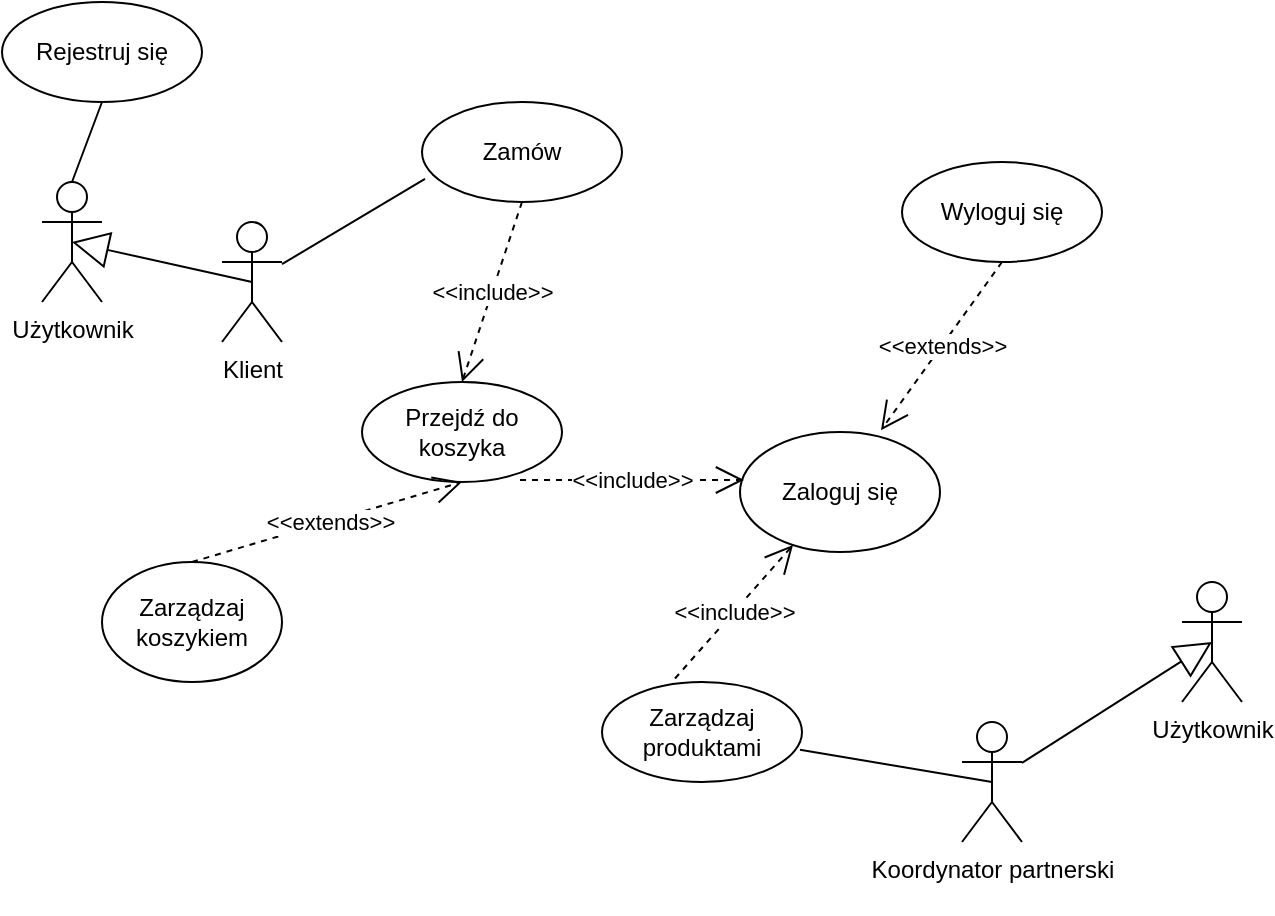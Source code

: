 <mxfile version="24.5.1" type="device">
  <diagram name="Strona-1" id="y1WXwURWoTZNS1ihxhk1">
    <mxGraphModel dx="867" dy="476" grid="1" gridSize="10" guides="1" tooltips="1" connect="1" arrows="1" fold="1" page="1" pageScale="1" pageWidth="827" pageHeight="1169" math="0" shadow="0">
      <root>
        <mxCell id="0" />
        <mxCell id="1" parent="0" />
        <mxCell id="U6Iyll2dZmJljNXI6Z37-1" value="Zaloguj się" style="ellipse;whiteSpace=wrap;html=1;" parent="1" vertex="1">
          <mxGeometry x="429" y="545" width="100" height="60" as="geometry" />
        </mxCell>
        <mxCell id="U6Iyll2dZmJljNXI6Z37-2" value="Koordynator partnerski&lt;div&gt;&lt;br&gt;&lt;/div&gt;" style="shape=umlActor;verticalLabelPosition=bottom;verticalAlign=top;html=1;outlineConnect=0;" parent="1" vertex="1">
          <mxGeometry x="540" y="690" width="30" height="60" as="geometry" />
        </mxCell>
        <mxCell id="U6Iyll2dZmJljNXI6Z37-3" value="Klient" style="shape=umlActor;verticalLabelPosition=bottom;verticalAlign=top;html=1;" parent="1" vertex="1">
          <mxGeometry x="170" y="440" width="30" height="60" as="geometry" />
        </mxCell>
        <mxCell id="U6Iyll2dZmJljNXI6Z37-6" value="Zarządzaj koszykiem" style="ellipse;whiteSpace=wrap;html=1;" parent="1" vertex="1">
          <mxGeometry x="110" y="610" width="90" height="60" as="geometry" />
        </mxCell>
        <mxCell id="U6Iyll2dZmJljNXI6Z37-11" value="Użytkownik" style="shape=umlActor;verticalLabelPosition=bottom;verticalAlign=top;html=1;" parent="1" vertex="1">
          <mxGeometry x="80" y="420" width="30" height="60" as="geometry" />
        </mxCell>
        <mxCell id="U6Iyll2dZmJljNXI6Z37-12" value="" style="endArrow=block;endSize=16;endFill=0;html=1;rounded=0;exitX=0.5;exitY=0.5;exitDx=0;exitDy=0;exitPerimeter=0;entryX=0.5;entryY=0.5;entryDx=0;entryDy=0;entryPerimeter=0;" parent="1" source="U6Iyll2dZmJljNXI6Z37-3" target="U6Iyll2dZmJljNXI6Z37-11" edge="1">
          <mxGeometry width="160" relative="1" as="geometry">
            <mxPoint x="230" y="710" as="sourcePoint" />
            <mxPoint x="390" y="710" as="targetPoint" />
          </mxGeometry>
        </mxCell>
        <mxCell id="U6Iyll2dZmJljNXI6Z37-13" value="Zarządzaj produktami" style="ellipse;whiteSpace=wrap;html=1;" parent="1" vertex="1">
          <mxGeometry x="360" y="670" width="100" height="50" as="geometry" />
        </mxCell>
        <mxCell id="U6Iyll2dZmJljNXI6Z37-14" value="" style="endArrow=none;html=1;rounded=0;strokeColor=default;align=center;verticalAlign=middle;fontFamily=Helvetica;fontSize=11;fontColor=default;labelBackgroundColor=default;exitX=0.5;exitY=0.5;exitDx=0;exitDy=0;exitPerimeter=0;entryX=0.99;entryY=0.678;entryDx=0;entryDy=0;entryPerimeter=0;" parent="1" source="U6Iyll2dZmJljNXI6Z37-2" target="U6Iyll2dZmJljNXI6Z37-13" edge="1">
          <mxGeometry width="50" height="50" relative="1" as="geometry">
            <mxPoint x="510" y="650" as="sourcePoint" />
            <mxPoint x="520" y="760" as="targetPoint" />
          </mxGeometry>
        </mxCell>
        <mxCell id="U6Iyll2dZmJljNXI6Z37-15" value="&amp;lt;&amp;lt;include&amp;gt;&amp;gt;" style="endArrow=open;endSize=12;dashed=1;html=1;rounded=0;exitX=0.365;exitY=-0.035;exitDx=0;exitDy=0;exitPerimeter=0;" parent="1" source="U6Iyll2dZmJljNXI6Z37-13" edge="1" target="U6Iyll2dZmJljNXI6Z37-1">
          <mxGeometry width="160" relative="1" as="geometry">
            <mxPoint x="522" y="639.5" as="sourcePoint" />
            <mxPoint x="470" y="620" as="targetPoint" />
          </mxGeometry>
        </mxCell>
        <mxCell id="U6Iyll2dZmJljNXI6Z37-16" value="&lt;div&gt;Użytkownik&lt;/div&gt;" style="shape=umlActor;verticalLabelPosition=bottom;verticalAlign=top;html=1;outlineConnect=0;" parent="1" vertex="1">
          <mxGeometry x="650" y="620" width="30" height="60" as="geometry" />
        </mxCell>
        <mxCell id="U6Iyll2dZmJljNXI6Z37-17" value="" style="endArrow=block;endSize=16;endFill=0;html=1;rounded=0;entryX=0.5;entryY=0.5;entryDx=0;entryDy=0;entryPerimeter=0;" parent="1" source="U6Iyll2dZmJljNXI6Z37-2" target="U6Iyll2dZmJljNXI6Z37-16" edge="1">
          <mxGeometry width="160" relative="1" as="geometry">
            <mxPoint x="667" y="440" as="sourcePoint" />
            <mxPoint x="765" y="480" as="targetPoint" />
          </mxGeometry>
        </mxCell>
        <mxCell id="U6Iyll2dZmJljNXI6Z37-18" value="Przejdź do koszyka" style="ellipse;whiteSpace=wrap;html=1;" parent="1" vertex="1">
          <mxGeometry x="240" y="520" width="100" height="50" as="geometry" />
        </mxCell>
        <mxCell id="U6Iyll2dZmJljNXI6Z37-19" value="&amp;lt;&amp;lt;include&amp;gt;&amp;gt;" style="endArrow=open;endSize=12;dashed=1;html=1;rounded=0;exitX=0.79;exitY=0.98;exitDx=0;exitDy=0;entryX=0.02;entryY=0.4;entryDx=0;entryDy=0;entryPerimeter=0;exitPerimeter=0;" parent="1" source="U6Iyll2dZmJljNXI6Z37-18" target="U6Iyll2dZmJljNXI6Z37-1" edge="1">
          <mxGeometry width="160" relative="1" as="geometry">
            <mxPoint x="277" y="701" as="sourcePoint" />
            <mxPoint x="411" y="581" as="targetPoint" />
          </mxGeometry>
        </mxCell>
        <mxCell id="U6Iyll2dZmJljNXI6Z37-20" value="&amp;lt;&amp;lt;extends&amp;gt;&amp;gt;" style="endArrow=open;endSize=12;dashed=1;html=1;rounded=0;strokeColor=default;align=center;verticalAlign=middle;fontFamily=Helvetica;fontSize=11;fontColor=default;labelBackgroundColor=default;exitX=0.5;exitY=0;exitDx=0;exitDy=0;entryX=0.5;entryY=1;entryDx=0;entryDy=0;" parent="1" source="U6Iyll2dZmJljNXI6Z37-6" target="U6Iyll2dZmJljNXI6Z37-18" edge="1">
          <mxGeometry x="0.017" width="160" relative="1" as="geometry">
            <mxPoint x="160" y="720" as="sourcePoint" />
            <mxPoint x="271" y="509" as="targetPoint" />
            <mxPoint as="offset" />
          </mxGeometry>
        </mxCell>
        <mxCell id="U6Iyll2dZmJljNXI6Z37-22" value="Wyloguj się" style="ellipse;whiteSpace=wrap;html=1;" parent="1" vertex="1">
          <mxGeometry x="510" y="410" width="100" height="50" as="geometry" />
        </mxCell>
        <mxCell id="U6Iyll2dZmJljNXI6Z37-23" value="&amp;lt;&amp;lt;extends&amp;gt;&amp;gt;" style="endArrow=open;endSize=12;dashed=1;html=1;rounded=0;strokeColor=default;align=center;verticalAlign=middle;fontFamily=Helvetica;fontSize=11;fontColor=default;labelBackgroundColor=default;entryX=0.705;entryY=-0.015;entryDx=0;entryDy=0;entryPerimeter=0;exitX=0.5;exitY=1;exitDx=0;exitDy=0;" parent="1" source="U6Iyll2dZmJljNXI6Z37-22" target="U6Iyll2dZmJljNXI6Z37-1" edge="1">
          <mxGeometry width="160" relative="1" as="geometry">
            <mxPoint x="540" y="640" as="sourcePoint" />
            <mxPoint x="575" y="543" as="targetPoint" />
          </mxGeometry>
        </mxCell>
        <mxCell id="U6Iyll2dZmJljNXI6Z37-24" value="Rejestruj się" style="ellipse;whiteSpace=wrap;html=1;" parent="1" vertex="1">
          <mxGeometry x="60" y="330" width="100" height="50" as="geometry" />
        </mxCell>
        <mxCell id="U6Iyll2dZmJljNXI6Z37-25" value="" style="endArrow=none;html=1;rounded=0;entryX=0.5;entryY=1;entryDx=0;entryDy=0;exitX=0.5;exitY=0;exitDx=0;exitDy=0;exitPerimeter=0;" parent="1" source="U6Iyll2dZmJljNXI6Z37-11" target="U6Iyll2dZmJljNXI6Z37-24" edge="1">
          <mxGeometry width="50" height="50" relative="1" as="geometry">
            <mxPoint x="450" y="730" as="sourcePoint" />
            <mxPoint x="500" y="680" as="targetPoint" />
          </mxGeometry>
        </mxCell>
        <mxCell id="U6Iyll2dZmJljNXI6Z37-26" value="Zamów" style="ellipse;whiteSpace=wrap;html=1;" parent="1" vertex="1">
          <mxGeometry x="270" y="380" width="100" height="50" as="geometry" />
        </mxCell>
        <mxCell id="U6Iyll2dZmJljNXI6Z37-27" value="&amp;lt;&amp;lt;include&amp;gt;&amp;gt;" style="endArrow=open;endSize=12;dashed=1;html=1;rounded=0;exitX=0.5;exitY=1;exitDx=0;exitDy=0;entryX=0.5;entryY=0;entryDx=0;entryDy=0;" parent="1" source="U6Iyll2dZmJljNXI6Z37-26" target="U6Iyll2dZmJljNXI6Z37-18" edge="1">
          <mxGeometry width="160" relative="1" as="geometry">
            <mxPoint x="319" y="569" as="sourcePoint" />
            <mxPoint x="392" y="604" as="targetPoint" />
          </mxGeometry>
        </mxCell>
        <mxCell id="ES4pmbpDooNuTEv6xEAD-1" style="rounded=0;orthogonalLoop=1;jettySize=auto;html=1;entryX=0.015;entryY=0.769;entryDx=0;entryDy=0;entryPerimeter=0;endArrow=none;endFill=0;" edge="1" parent="1" source="U6Iyll2dZmJljNXI6Z37-3" target="U6Iyll2dZmJljNXI6Z37-26">
          <mxGeometry relative="1" as="geometry" />
        </mxCell>
      </root>
    </mxGraphModel>
  </diagram>
</mxfile>
